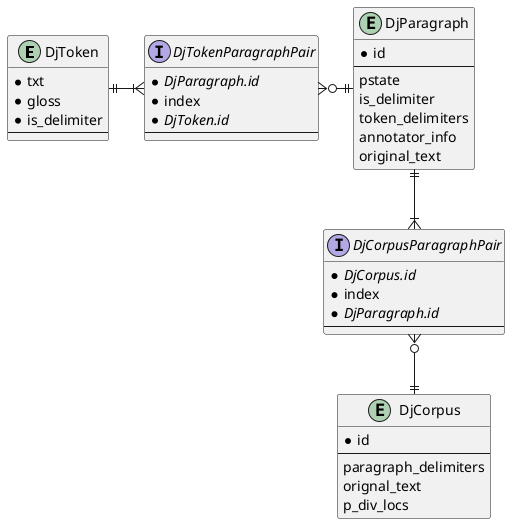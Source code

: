 @startuml

entity DjToken {
	* txt
	* gloss
	* is_delimiter
	--
}

entity DjParagraph {
	* id
	--
	pstate
	is_delimiter
	token_delimiters
	annotator_info
	original_text
}

interface DjTokenParagraphPair {
	* //DjParagraph.id//
	* index
	* //DjToken.id//
	--
}
DjToken ||-right-|{ DjTokenParagraphPair
DjTokenParagraphPair }o-right-|| DjParagraph

entity DjCorpus {
	* id
	--
	paragraph_delimiters
	orignal_text
	p_div_locs
}

interface DjCorpusParagraphPair {
	* //DjCorpus.id//
	* index
	* //DjParagraph.id//
	--
}
DjParagraph ||--|{ DjCorpusParagraphPair
DjCorpusParagraphPair }o--|| DjCorpus

@enduml